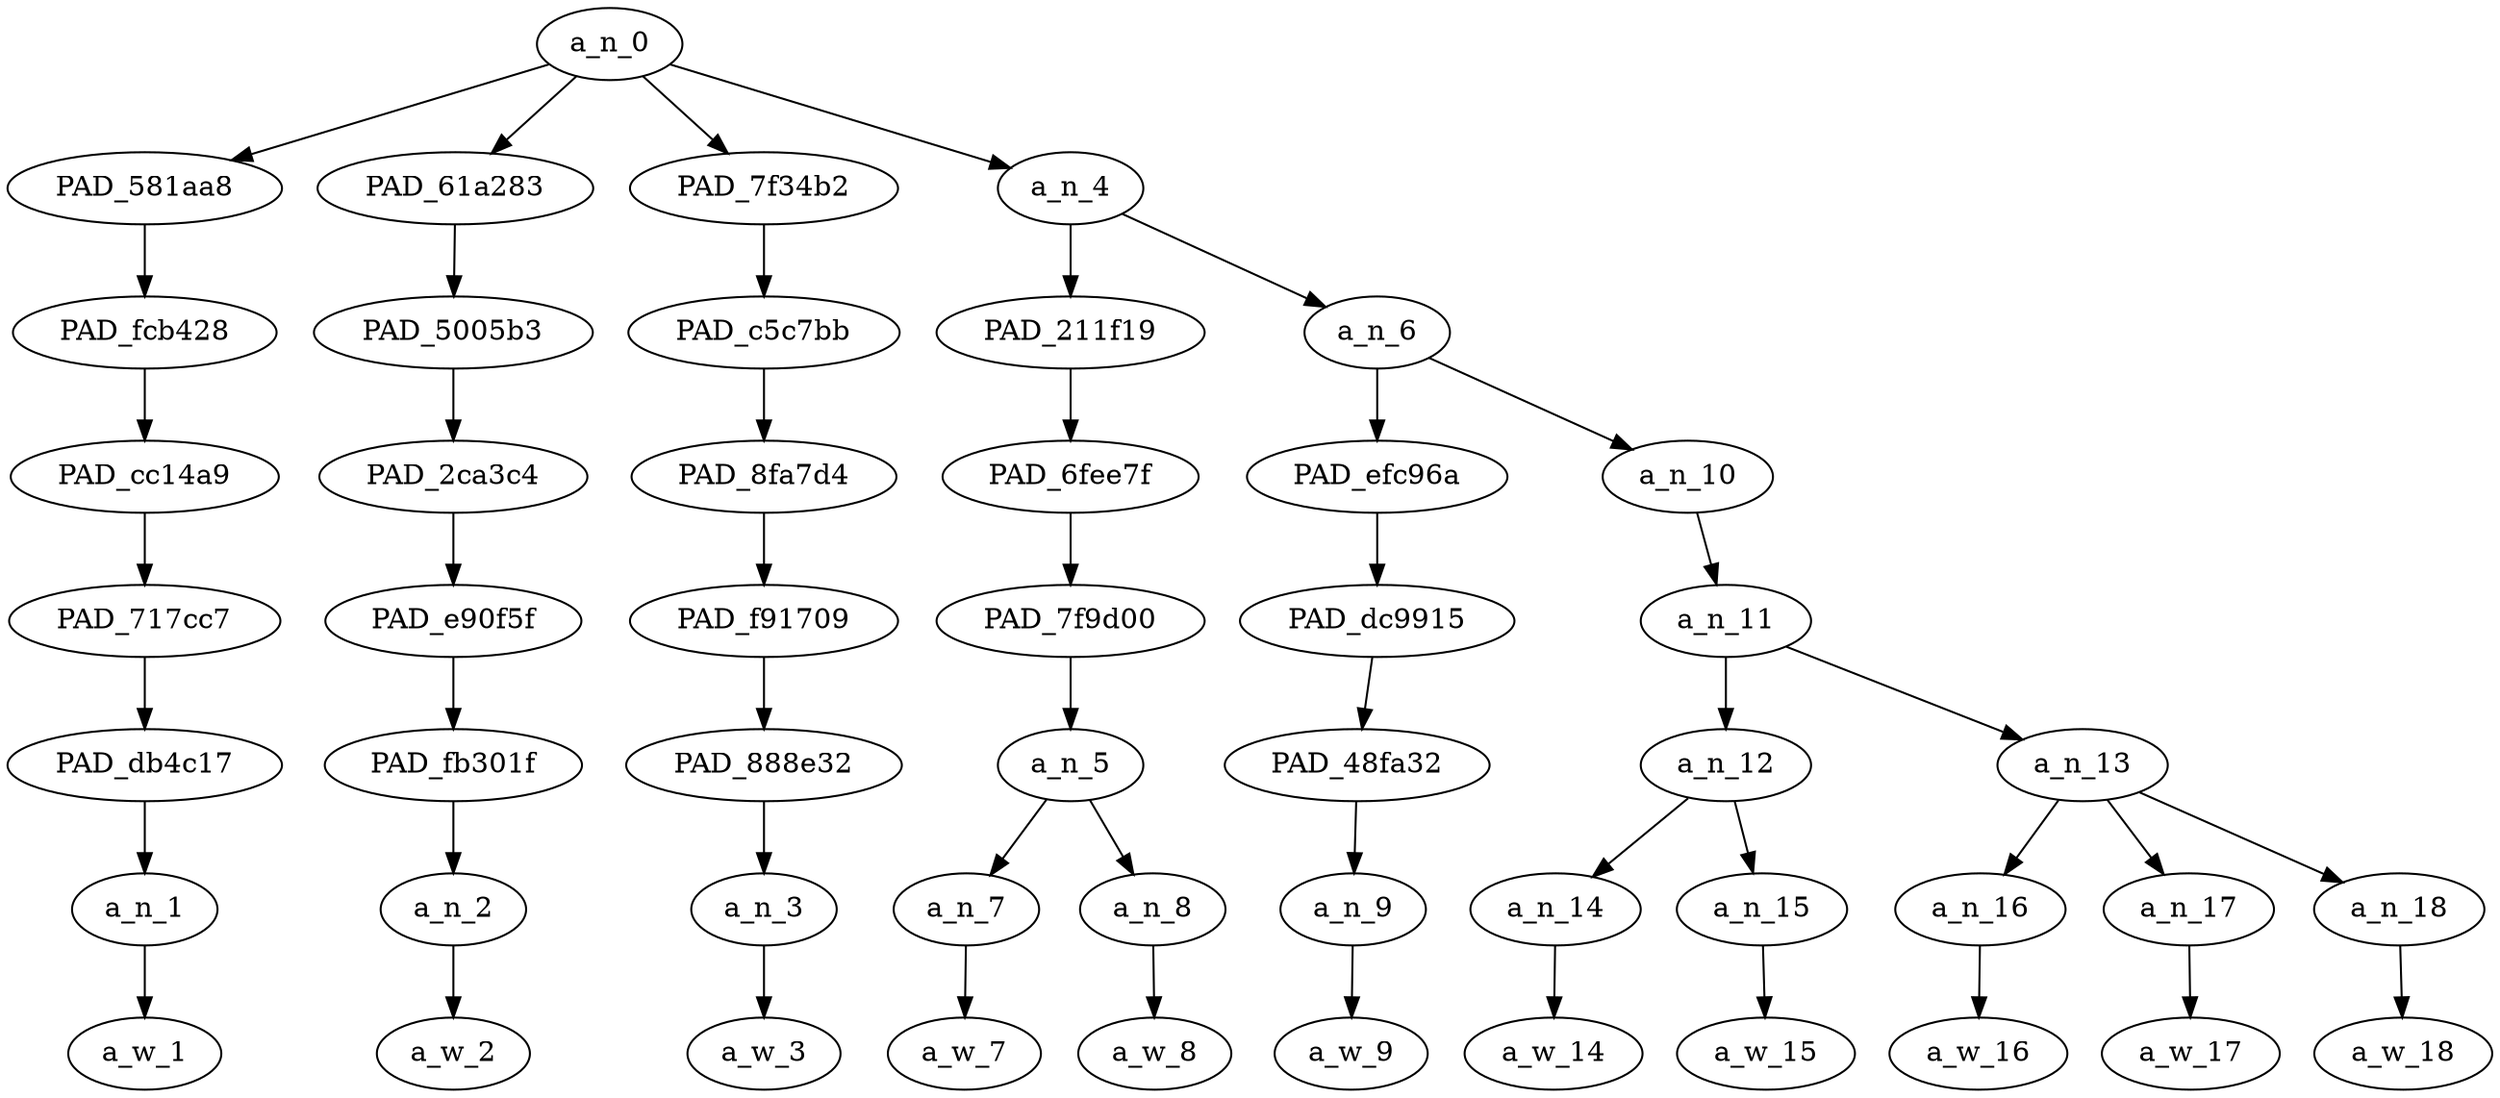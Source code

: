 strict digraph "" {
	a_n_0	[div_dir=1,
		index=0,
		level=7,
		pos="1.984375,7!",
		text_span="[0, 1, 2, 3, 4, 5, 6, 7, 8, 9, 10]",
		value=1.00000004];
	PAD_581aa8	[div_dir=-1,
		index=0,
		level=6,
		pos="0.0,6!",
		text_span="[0]",
		value=0.04559129];
	a_n_0 -> PAD_581aa8;
	PAD_61a283	[div_dir=1,
		index=1,
		level=6,
		pos="1.0,6!",
		text_span="[1]",
		value=0.03080659];
	a_n_0 -> PAD_61a283;
	PAD_7f34b2	[div_dir=1,
		index=2,
		level=6,
		pos="2.0,6!",
		text_span="[2]",
		value=0.04661865];
	a_n_0 -> PAD_7f34b2;
	a_n_4	[div_dir=1,
		index=3,
		level=6,
		pos="4.9375,6!",
		text_span="[3, 4, 5, 6, 7, 8, 9, 10]",
		value=0.87690039];
	a_n_0 -> a_n_4;
	PAD_fcb428	[div_dir=-1,
		index=0,
		level=5,
		pos="0.0,5!",
		text_span="[0]",
		value=0.04559129];
	PAD_581aa8 -> PAD_fcb428;
	PAD_cc14a9	[div_dir=-1,
		index=0,
		level=4,
		pos="0.0,4!",
		text_span="[0]",
		value=0.04559129];
	PAD_fcb428 -> PAD_cc14a9;
	PAD_717cc7	[div_dir=-1,
		index=0,
		level=3,
		pos="0.0,3!",
		text_span="[0]",
		value=0.04559129];
	PAD_cc14a9 -> PAD_717cc7;
	PAD_db4c17	[div_dir=-1,
		index=0,
		level=2,
		pos="0.0,2!",
		text_span="[0]",
		value=0.04559129];
	PAD_717cc7 -> PAD_db4c17;
	a_n_1	[div_dir=-1,
		index=0,
		level=1,
		pos="0.0,1!",
		text_span="[0]",
		value=0.04559129];
	PAD_db4c17 -> a_n_1;
	a_w_1	[div_dir=0,
		index=0,
		level=0,
		pos="0,0!",
		text_span="[0]",
		value=just];
	a_n_1 -> a_w_1;
	PAD_5005b3	[div_dir=1,
		index=1,
		level=5,
		pos="1.0,5!",
		text_span="[1]",
		value=0.03080659];
	PAD_61a283 -> PAD_5005b3;
	PAD_2ca3c4	[div_dir=1,
		index=1,
		level=4,
		pos="1.0,4!",
		text_span="[1]",
		value=0.03080659];
	PAD_5005b3 -> PAD_2ca3c4;
	PAD_e90f5f	[div_dir=1,
		index=1,
		level=3,
		pos="1.0,3!",
		text_span="[1]",
		value=0.03080659];
	PAD_2ca3c4 -> PAD_e90f5f;
	PAD_fb301f	[div_dir=1,
		index=1,
		level=2,
		pos="1.0,2!",
		text_span="[1]",
		value=0.03080659];
	PAD_e90f5f -> PAD_fb301f;
	a_n_2	[div_dir=1,
		index=1,
		level=1,
		pos="1.0,1!",
		text_span="[1]",
		value=0.03080659];
	PAD_fb301f -> a_n_2;
	a_w_2	[div_dir=0,
		index=1,
		level=0,
		pos="1,0!",
		text_span="[1]",
		value=in];
	a_n_2 -> a_w_2;
	PAD_c5c7bb	[div_dir=1,
		index=2,
		level=5,
		pos="2.0,5!",
		text_span="[2]",
		value=0.04661865];
	PAD_7f34b2 -> PAD_c5c7bb;
	PAD_8fa7d4	[div_dir=1,
		index=2,
		level=4,
		pos="2.0,4!",
		text_span="[2]",
		value=0.04661865];
	PAD_c5c7bb -> PAD_8fa7d4;
	PAD_f91709	[div_dir=1,
		index=2,
		level=3,
		pos="2.0,3!",
		text_span="[2]",
		value=0.04661865];
	PAD_8fa7d4 -> PAD_f91709;
	PAD_888e32	[div_dir=1,
		index=2,
		level=2,
		pos="2.0,2!",
		text_span="[2]",
		value=0.04661865];
	PAD_f91709 -> PAD_888e32;
	a_n_3	[div_dir=1,
		index=2,
		level=1,
		pos="2.0,1!",
		text_span="[2]",
		value=0.04661865];
	PAD_888e32 -> a_n_3;
	a_w_3	[div_dir=0,
		index=2,
		level=0,
		pos="2,0!",
		text_span="[2]",
		value=case];
	a_n_3 -> a_w_3;
	PAD_211f19	[div_dir=-1,
		index=3,
		level=5,
		pos="3.5,5!",
		text_span="[3, 4]",
		value=0.10048379];
	a_n_4 -> PAD_211f19;
	a_n_6	[div_dir=1,
		index=4,
		level=5,
		pos="6.375,5!",
		text_span="[5, 6, 7, 8, 9, 10]",
		value=0.77627426];
	a_n_4 -> a_n_6;
	PAD_6fee7f	[div_dir=-1,
		index=3,
		level=4,
		pos="3.5,4!",
		text_span="[3, 4]",
		value=0.10048379];
	PAD_211f19 -> PAD_6fee7f;
	PAD_7f9d00	[div_dir=-1,
		index=3,
		level=3,
		pos="3.5,3!",
		text_span="[3, 4]",
		value=0.10048379];
	PAD_6fee7f -> PAD_7f9d00;
	a_n_5	[div_dir=-1,
		index=3,
		level=2,
		pos="3.5,2!",
		text_span="[3, 4]",
		value=0.10048379];
	PAD_7f9d00 -> a_n_5;
	a_n_7	[div_dir=1,
		index=3,
		level=1,
		pos="3.0,1!",
		text_span="[3]",
		value=0.06641329];
	a_n_5 -> a_n_7;
	a_n_8	[div_dir=-1,
		index=4,
		level=1,
		pos="4.0,1!",
		text_span="[4]",
		value=0.03405481];
	a_n_5 -> a_n_8;
	a_w_7	[div_dir=0,
		index=3,
		level=0,
		pos="3,0!",
		text_span="[3]",
		value=u];
	a_n_7 -> a_w_7;
	a_w_8	[div_dir=0,
		index=4,
		level=0,
		pos="4,0!",
		text_span="[4]",
		value=all];
	a_n_8 -> a_w_8;
	PAD_efc96a	[div_dir=-1,
		index=4,
		level=4,
		pos="5.0,4!",
		text_span="[5]",
		value=0.06304594];
	a_n_6 -> PAD_efc96a;
	a_n_10	[div_dir=1,
		index=5,
		level=4,
		pos="7.75,4!",
		text_span="[6, 7, 8, 9, 10]",
		value=0.71305752];
	a_n_6 -> a_n_10;
	PAD_dc9915	[div_dir=-1,
		index=4,
		level=3,
		pos="5.0,3!",
		text_span="[5]",
		value=0.06304594];
	PAD_efc96a -> PAD_dc9915;
	PAD_48fa32	[div_dir=-1,
		index=4,
		level=2,
		pos="5.0,2!",
		text_span="[5]",
		value=0.06304594];
	PAD_dc9915 -> PAD_48fa32;
	a_n_9	[div_dir=-1,
		index=5,
		level=1,
		pos="5.0,1!",
		text_span="[5]",
		value=0.06304594];
	PAD_48fa32 -> a_n_9;
	a_w_9	[div_dir=0,
		index=5,
		level=0,
		pos="5,0!",
		text_span="[5]",
		value=forgot];
	a_n_9 -> a_w_9;
	a_n_11	[div_dir=1,
		index=5,
		level=3,
		pos="7.75,3!",
		text_span="[6, 7, 8, 9, 10]",
		value=0.71278102];
	a_n_10 -> a_n_11;
	a_n_12	[div_dir=1,
		index=5,
		level=2,
		pos="6.5,2!",
		text_span="[6, 7]",
		value=0.13368086];
	a_n_11 -> a_n_12;
	a_n_13	[div_dir=1,
		index=6,
		level=2,
		pos="9.0,2!",
		text_span="[8, 9, 10]",
		value=0.57882367];
	a_n_11 -> a_n_13;
	a_n_14	[div_dir=-1,
		index=6,
		level=1,
		pos="6.0,1!",
		text_span="[6]",
		value=0.04186144];
	a_n_12 -> a_n_14;
	a_n_15	[div_dir=1,
		index=7,
		level=1,
		pos="7.0,1!",
		text_span="[7]",
		value=0.09161441];
	a_n_12 -> a_n_15;
	a_w_14	[div_dir=0,
		index=6,
		level=0,
		pos="6,0!",
		text_span="[6]",
		value=the];
	a_n_14 -> a_w_14;
	a_w_15	[div_dir=0,
		index=7,
		level=0,
		pos="7,0!",
		text_span="[7]",
		value=doctor];
	a_n_15 -> a_w_15;
	a_n_16	[div_dir=-1,
		index=8,
		level=1,
		pos="8.0,1!",
		text_span="[8]",
		value=0.13620495];
	a_n_13 -> a_n_16;
	a_n_17	[div_dir=-1,
		index=9,
		level=1,
		pos="9.0,1!",
		text_span="[9]",
		value=0.24338656];
	a_n_13 -> a_n_17;
	a_n_18	[div_dir=1,
		index=10,
		level=1,
		pos="10.0,1!",
		text_span="[10]",
		value=0.19903525];
	a_n_13 -> a_n_18;
	a_w_16	[div_dir=0,
		index=8,
		level=0,
		pos="8,0!",
		text_span="[8]",
		value=hates];
	a_n_16 -> a_w_16;
	a_w_17	[div_dir=0,
		index=9,
		level=0,
		pos="9,0!",
		text_span="[9]",
		value=nazis];
	a_n_17 -> a_w_17;
	a_w_18	[div_dir=0,
		index=10,
		level=0,
		pos="10,0!",
		text_span="[10]",
		value=doctorwho];
	a_n_18 -> a_w_18;
}

